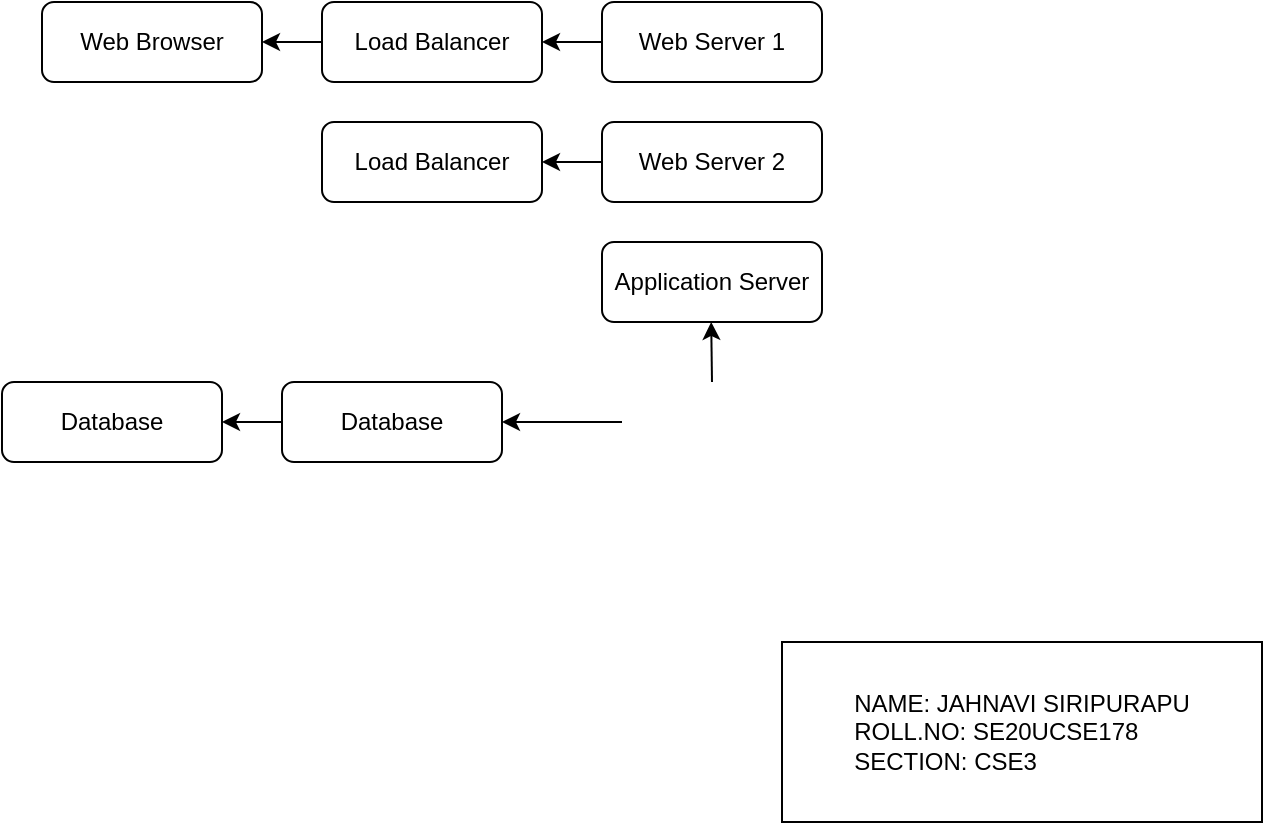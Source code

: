 <mxfile version="21.0.10" type="github">
  <diagram name="Page-1" id="VVbik8JOhjEpBAWuYmvJ">
    <mxGraphModel dx="1000" dy="590" grid="1" gridSize="10" guides="1" tooltips="1" connect="1" arrows="1" fold="1" page="1" pageScale="1" pageWidth="850" pageHeight="1100" math="0" shadow="0">
      <root>
        <mxCell id="0" />
        <mxCell id="1" parent="0" />
        <mxCell id="-9dUApDVM4GEiO2B3rTU-36" value="Web Browser" style="rounded=1;whiteSpace=wrap;html=1;" vertex="1" parent="1">
          <mxGeometry x="190" y="360" width="110" height="40" as="geometry" />
        </mxCell>
        <mxCell id="-9dUApDVM4GEiO2B3rTU-45" style="edgeStyle=orthogonalEdgeStyle;rounded=0;orthogonalLoop=1;jettySize=auto;html=1;exitX=0;exitY=0.5;exitDx=0;exitDy=0;" edge="1" parent="1" source="-9dUApDVM4GEiO2B3rTU-38" target="-9dUApDVM4GEiO2B3rTU-36">
          <mxGeometry relative="1" as="geometry" />
        </mxCell>
        <mxCell id="-9dUApDVM4GEiO2B3rTU-38" value="Load Balancer" style="rounded=1;whiteSpace=wrap;html=1;" vertex="1" parent="1">
          <mxGeometry x="330" y="360" width="110" height="40" as="geometry" />
        </mxCell>
        <mxCell id="-9dUApDVM4GEiO2B3rTU-46" style="edgeStyle=orthogonalEdgeStyle;rounded=0;orthogonalLoop=1;jettySize=auto;html=1;exitX=0;exitY=0.5;exitDx=0;exitDy=0;entryX=1;entryY=0.5;entryDx=0;entryDy=0;" edge="1" parent="1" source="-9dUApDVM4GEiO2B3rTU-39" target="-9dUApDVM4GEiO2B3rTU-38">
          <mxGeometry relative="1" as="geometry" />
        </mxCell>
        <mxCell id="-9dUApDVM4GEiO2B3rTU-39" value="Web Server 1" style="rounded=1;whiteSpace=wrap;html=1;" vertex="1" parent="1">
          <mxGeometry x="470" y="360" width="110" height="40" as="geometry" />
        </mxCell>
        <mxCell id="-9dUApDVM4GEiO2B3rTU-47" style="edgeStyle=orthogonalEdgeStyle;rounded=0;orthogonalLoop=1;jettySize=auto;html=1;exitX=0;exitY=0.5;exitDx=0;exitDy=0;entryX=1;entryY=0.5;entryDx=0;entryDy=0;" edge="1" parent="1" source="-9dUApDVM4GEiO2B3rTU-40" target="-9dUApDVM4GEiO2B3rTU-41">
          <mxGeometry relative="1" as="geometry" />
        </mxCell>
        <mxCell id="-9dUApDVM4GEiO2B3rTU-40" value="Web Server 2" style="rounded=1;whiteSpace=wrap;html=1;" vertex="1" parent="1">
          <mxGeometry x="470" y="420" width="110" height="40" as="geometry" />
        </mxCell>
        <mxCell id="-9dUApDVM4GEiO2B3rTU-41" value="Load Balancer" style="rounded=1;whiteSpace=wrap;html=1;" vertex="1" parent="1">
          <mxGeometry x="330" y="420" width="110" height="40" as="geometry" />
        </mxCell>
        <mxCell id="-9dUApDVM4GEiO2B3rTU-42" value="Application Server" style="rounded=1;whiteSpace=wrap;html=1;" vertex="1" parent="1">
          <mxGeometry x="470" y="480" width="110" height="40" as="geometry" />
        </mxCell>
        <mxCell id="-9dUApDVM4GEiO2B3rTU-48" value="" style="edgeStyle=orthogonalEdgeStyle;rounded=0;orthogonalLoop=1;jettySize=auto;html=1;" edge="1" parent="1" source="-9dUApDVM4GEiO2B3rTU-43" target="-9dUApDVM4GEiO2B3rTU-44">
          <mxGeometry relative="1" as="geometry" />
        </mxCell>
        <mxCell id="-9dUApDVM4GEiO2B3rTU-43" value="Database" style="rounded=1;whiteSpace=wrap;html=1;" vertex="1" parent="1">
          <mxGeometry x="310" y="550" width="110" height="40" as="geometry" />
        </mxCell>
        <mxCell id="-9dUApDVM4GEiO2B3rTU-44" value="Database" style="rounded=1;whiteSpace=wrap;html=1;" vertex="1" parent="1">
          <mxGeometry x="170" y="550" width="110" height="40" as="geometry" />
        </mxCell>
        <mxCell id="-9dUApDVM4GEiO2B3rTU-49" value="" style="endArrow=classic;html=1;rounded=0;entryX=1;entryY=0.5;entryDx=0;entryDy=0;" edge="1" parent="1" target="-9dUApDVM4GEiO2B3rTU-43">
          <mxGeometry width="50" height="50" relative="1" as="geometry">
            <mxPoint x="480" y="570" as="sourcePoint" />
            <mxPoint x="560" y="530" as="targetPoint" />
          </mxGeometry>
        </mxCell>
        <mxCell id="-9dUApDVM4GEiO2B3rTU-50" value="" style="endArrow=classic;html=1;rounded=0;" edge="1" parent="1">
          <mxGeometry width="50" height="50" relative="1" as="geometry">
            <mxPoint x="525" y="550" as="sourcePoint" />
            <mxPoint x="524.6" y="520" as="targetPoint" />
          </mxGeometry>
        </mxCell>
        <mxCell id="-9dUApDVM4GEiO2B3rTU-51" value="NAME: JAHNAVI SIRIPURAPU&lt;br&gt;&lt;div style=&quot;text-align: left;&quot;&gt;&lt;span style=&quot;background-color: initial;&quot;&gt;ROLL.NO: SE20UCSE178&lt;/span&gt;&lt;/div&gt;&lt;div style=&quot;text-align: left;&quot;&gt;&lt;span style=&quot;background-color: initial;&quot;&gt;SECTION: CSE3&lt;/span&gt;&lt;/div&gt;" style="rounded=0;whiteSpace=wrap;html=1;" vertex="1" parent="1">
          <mxGeometry x="560" y="680" width="240" height="90" as="geometry" />
        </mxCell>
      </root>
    </mxGraphModel>
  </diagram>
</mxfile>

